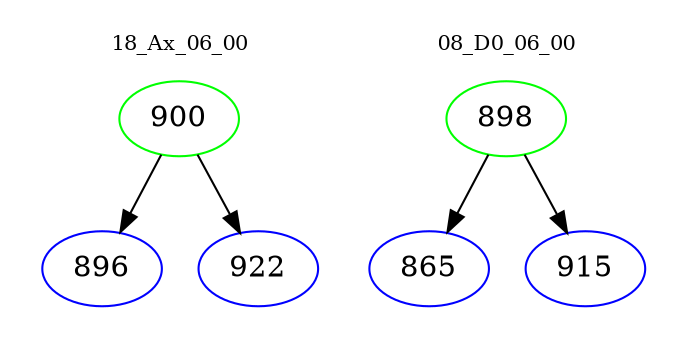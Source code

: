 digraph{
subgraph cluster_0 {
color = white
label = "18_Ax_06_00";
fontsize=10;
T0_900 [label="900", color="green"]
T0_900 -> T0_896 [color="black"]
T0_896 [label="896", color="blue"]
T0_900 -> T0_922 [color="black"]
T0_922 [label="922", color="blue"]
}
subgraph cluster_1 {
color = white
label = "08_D0_06_00";
fontsize=10;
T1_898 [label="898", color="green"]
T1_898 -> T1_865 [color="black"]
T1_865 [label="865", color="blue"]
T1_898 -> T1_915 [color="black"]
T1_915 [label="915", color="blue"]
}
}

